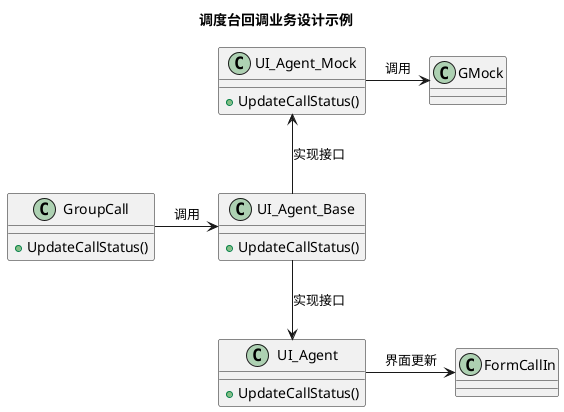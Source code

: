 @startuml 调度台回调业务设计示例

title 调度台回调业务设计示例

class GroupCall
{
    +UpdateCallStatus()
}

class UI_Agent_Base
{
    +UpdateCallStatus()
}

class UI_Agent
{
    +UpdateCallStatus()
}

class FormCallIn
{
}

class UI_Agent_Mock
{
    +UpdateCallStatus()
}


UI_Agent_Base -down-> UI_Agent : 实现接口
UI_Agent_Base -up-> UI_Agent_Mock : 实现接口

GroupCall -right-> UI_Agent_Base : 调用
UI_Agent -right->  FormCallIn : 界面更新

UI_Agent_Mock -right-> GMock : 调用

@enduml